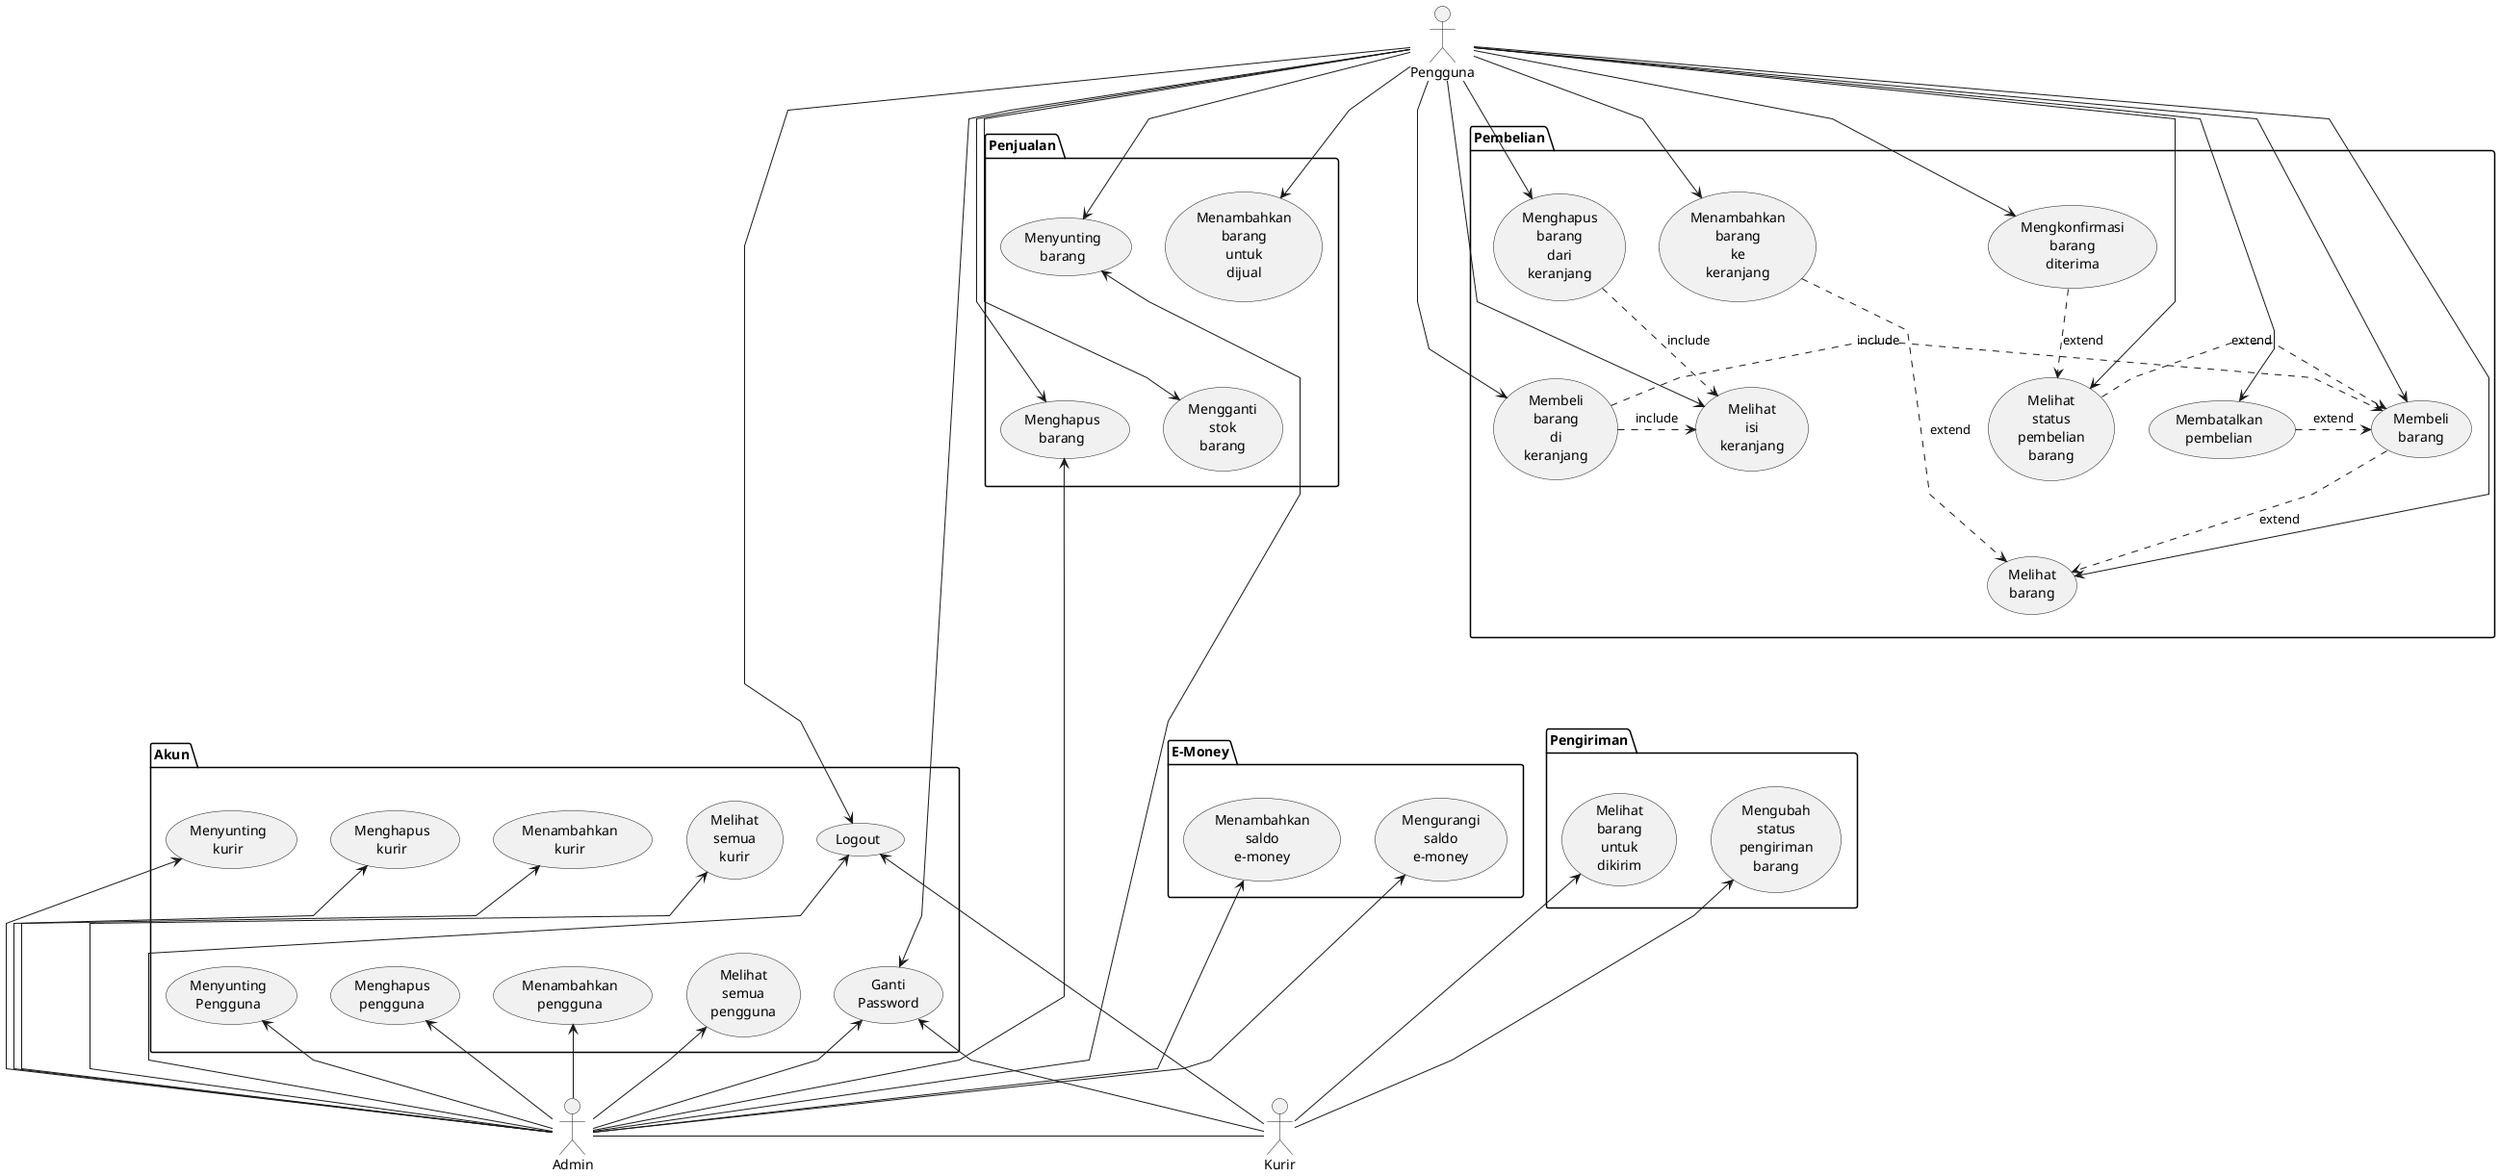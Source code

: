 @startuml
' left to right direction
skinparam linetype polyline
skinparam WrapWidth 20


actor Pengguna as U
actor Kurir as K
actor Admin as A

A -r-------- K

package Pengiriman {
  usecase "Mengubah status pengiriman barang" as KU1
  usecase "Melihat barang untuk dikirim" as KU2
}
' KU1 -[hidden]- AA1


package Penjualan {
  usecase "Menambahkan barang untuk dijual" as PJ1
  usecase "Mengganti stok barang" as PJ2
  usecase "Menyunting barang" as PJ3
  usecase "Menghapus barang" as PJ4

  PJ3 -[hidden]- PJ4
  PJ1 -[hidden]- PJ2
}

package Pembelian {
  together {
    usecase "Melihat barang" as PB1
    usecase "Membeli barang" as PB2
    usecase "Membatalkan pembelian" as PB3
    usecase "Melihat status pembelian barang" as PB4
    usecase "Mengkonfirmasi barang diterima" as PB5
  }

  together {
    usecase "Melihat isi keranjang" as PK1
    usecase "Menambahkan barang ke keranjang" as PK2
    usecase "Menghapus barang dari keranjang" as PK3
    usecase "Membeli barang di keranjang" as PK4
  }

  PB1 -[hidden]d- PK3

  PB2 ..> PB1 : extend
  PB3 .> PB2 : extend
  PB4 .> PB2 : extend
  PB5 .d.> PB4 : extend
  PK4 .> PB2 : include
  PK4 .> PK1 : include
  PK3 ..> PK1 : include
  PK2 ...> PB1 : extend
}

PJ1 -[hidden]- PB1

package E-Money {
  usecase "Mengurangi saldo e-money" as EM1
  usecase "Menambahkan saldo e-money" as EM2
}

package Akun {
  usecase "Logout" as AA1
  usecase "Ganti Password" as AA2

  AA1 -[hidden]- AA2

  together {
    usecase "Melihat semua pengguna" as AP1
    usecase "Menghapus pengguna" as AP2
    usecase "Menyunting Pengguna" as AP3
    usecase "Menambahkan pengguna" as AP4
  }

  together {
    usecase "Melihat semua kurir" as AK1
    usecase "Menghapus kurir" as AK2
    usecase "Menyunting kurir" as AK3
    usecase "Menambahkan kurir" as AK4
  }

  AP1 -[hidden]u- AK1
  AP2 -[hidden]u- AK2
  AP3 -[hidden]u- AK3
  AP4 -[hidden]u- AK4
}


U --> PB1
U --> PB2
U --> PB3
U --> PB4
U --> PB5
U --> PK1
U --> PK2
U --> PK3
U --> PK4
'
U --> PJ1
U --> PJ2
U --> PJ3
U --> PJ4

' Akun --- Pembelian
' K -[hidden]u----- Pembelian

A -u--> AP1
A -u--> AP2
A -u--> AP3
A -u--> AP4
A -u--> AK1
A -u--> AK2
A -u--> AK3
A -u--> AK4

A -u--> EM1
A -u--> EM2

K -u--> KU1
K -u--> KU2

A -> AA1
A -> AA2
U -> AA1
U -> AA2
K -> AA1
K -> AA2

' K -l- U
' Penjualan -- Pembelian

A -u-----> PJ3
A -u-----> PJ4

'
' K -[hidden]d- Pengiriman
'
' U -[hidden]u-- Pembelian
' U -[hidden]u-- Penjualan
'
' Penjualan -[hidden]u-- Pembelian
'
' "E-Money" -u--- Akun
'
' Akun -u- Pembelian
'
'
@enduml
